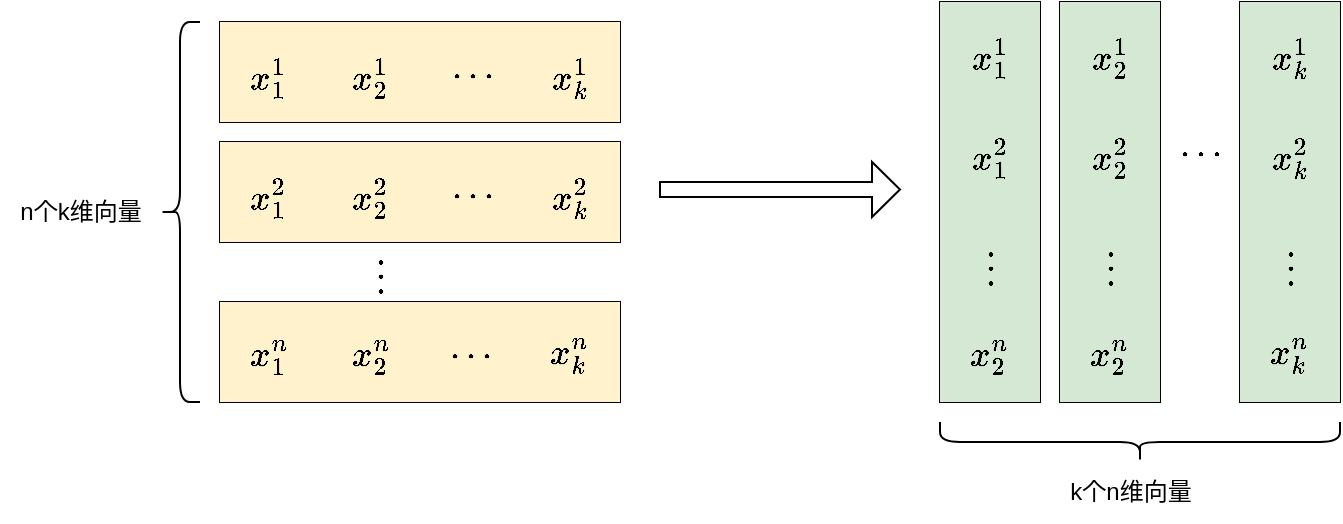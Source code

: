<mxfile version="21.1.1" type="github">
  <diagram name="第 1 页" id="FHftKpjNM8iqiLnRL3kn">
    <mxGraphModel dx="748" dy="480" grid="1" gridSize="10" guides="0" tooltips="1" connect="0" arrows="0" fold="1" page="1" pageScale="1" pageWidth="1169" pageHeight="827" math="1" shadow="0">
      <root>
        <mxCell id="0" />
        <mxCell id="1" parent="0" />
        <mxCell id="ObcbELKSdhY1IeRoL00B-3" value="" style="shape=table;startSize=0;container=1;collapsible=0;childLayout=tableLayout;fontSize=15;aspect=fixed;strokeWidth=1;fillColor=#FFF2CC;" vertex="1" parent="1">
          <mxGeometry x="160" y="160" width="200" height="50" as="geometry" />
        </mxCell>
        <mxCell id="ObcbELKSdhY1IeRoL00B-19" style="shape=tableRow;horizontal=0;startSize=0;swimlaneHead=0;swimlaneBody=0;strokeColor=inherit;top=0;left=0;bottom=0;right=0;collapsible=0;dropTarget=0;fillColor=#FFF2CC;points=[[0,0.5],[1,0.5]];portConstraint=eastwest;fontSize=15;strokeWidth=1;" vertex="1" parent="ObcbELKSdhY1IeRoL00B-3">
          <mxGeometry width="200" height="50" as="geometry" />
        </mxCell>
        <mxCell id="ObcbELKSdhY1IeRoL00B-20" value="$$x_1^1$$" style="shape=partialRectangle;html=1;whiteSpace=wrap;connectable=0;strokeColor=inherit;overflow=hidden;fillColor=#FFF2CC;top=0;left=0;bottom=0;right=0;pointerEvents=1;fontSize=15;strokeWidth=1;" vertex="1" parent="ObcbELKSdhY1IeRoL00B-19">
          <mxGeometry width="49" height="50" as="geometry">
            <mxRectangle width="49" height="50" as="alternateBounds" />
          </mxGeometry>
        </mxCell>
        <mxCell id="ObcbELKSdhY1IeRoL00B-21" value="$$x_2^1$$" style="shape=partialRectangle;html=1;whiteSpace=wrap;connectable=0;strokeColor=inherit;overflow=hidden;fillColor=#FFF2CC;top=0;left=0;bottom=0;right=0;pointerEvents=1;fontSize=15;strokeWidth=1;" vertex="1" parent="ObcbELKSdhY1IeRoL00B-19">
          <mxGeometry x="49" width="53" height="50" as="geometry">
            <mxRectangle width="53" height="50" as="alternateBounds" />
          </mxGeometry>
        </mxCell>
        <mxCell id="ObcbELKSdhY1IeRoL00B-22" value="$$\cdots$$" style="shape=partialRectangle;html=1;whiteSpace=wrap;connectable=0;strokeColor=inherit;overflow=hidden;fillColor=#FFF2CC;top=0;left=0;bottom=0;right=0;pointerEvents=1;fontSize=15;strokeWidth=1;" vertex="1" parent="ObcbELKSdhY1IeRoL00B-19">
          <mxGeometry x="102" width="49" height="50" as="geometry">
            <mxRectangle width="49" height="50" as="alternateBounds" />
          </mxGeometry>
        </mxCell>
        <mxCell id="ObcbELKSdhY1IeRoL00B-23" value="$$x_k^1$$" style="shape=partialRectangle;html=1;whiteSpace=wrap;connectable=0;strokeColor=inherit;overflow=hidden;fillColor=#FFF2CC;top=0;left=0;bottom=0;right=0;pointerEvents=1;fontSize=15;strokeWidth=1;" vertex="1" parent="ObcbELKSdhY1IeRoL00B-19">
          <mxGeometry x="151" width="49" height="50" as="geometry">
            <mxRectangle width="49" height="50" as="alternateBounds" />
          </mxGeometry>
        </mxCell>
        <mxCell id="ObcbELKSdhY1IeRoL00B-29" value="" style="shape=table;startSize=0;container=1;collapsible=0;childLayout=tableLayout;fontSize=15;aspect=fixed;strokeWidth=1;fillColor=#FFF2CC;" vertex="1" parent="1">
          <mxGeometry x="160" y="220" width="200" height="50" as="geometry" />
        </mxCell>
        <mxCell id="ObcbELKSdhY1IeRoL00B-30" style="shape=tableRow;horizontal=0;startSize=0;swimlaneHead=0;swimlaneBody=0;strokeColor=inherit;top=0;left=0;bottom=0;right=0;collapsible=0;dropTarget=0;fillColor=#FFF2CC;points=[[0,0.5],[1,0.5]];portConstraint=eastwest;fontSize=15;strokeWidth=1;" vertex="1" parent="ObcbELKSdhY1IeRoL00B-29">
          <mxGeometry width="200" height="50" as="geometry" />
        </mxCell>
        <mxCell id="ObcbELKSdhY1IeRoL00B-31" value="$$x_1^2$$" style="shape=partialRectangle;html=1;whiteSpace=wrap;connectable=0;strokeColor=inherit;overflow=hidden;fillColor=#FFF2CC;top=0;left=0;bottom=0;right=0;pointerEvents=1;fontSize=15;strokeWidth=1;" vertex="1" parent="ObcbELKSdhY1IeRoL00B-30">
          <mxGeometry width="49" height="50" as="geometry">
            <mxRectangle width="49" height="50" as="alternateBounds" />
          </mxGeometry>
        </mxCell>
        <mxCell id="ObcbELKSdhY1IeRoL00B-32" value="$$x_2^2$$" style="shape=partialRectangle;html=1;whiteSpace=wrap;connectable=0;strokeColor=inherit;overflow=hidden;fillColor=#FFF2CC;top=0;left=0;bottom=0;right=0;pointerEvents=1;fontSize=15;strokeWidth=1;" vertex="1" parent="ObcbELKSdhY1IeRoL00B-30">
          <mxGeometry x="49" width="53" height="50" as="geometry">
            <mxRectangle width="53" height="50" as="alternateBounds" />
          </mxGeometry>
        </mxCell>
        <mxCell id="ObcbELKSdhY1IeRoL00B-33" value="$$\cdots$$" style="shape=partialRectangle;html=1;whiteSpace=wrap;connectable=0;strokeColor=inherit;overflow=hidden;fillColor=#FFF2CC;top=0;left=0;bottom=0;right=0;pointerEvents=1;fontSize=15;strokeWidth=1;" vertex="1" parent="ObcbELKSdhY1IeRoL00B-30">
          <mxGeometry x="102" width="49" height="50" as="geometry">
            <mxRectangle width="49" height="50" as="alternateBounds" />
          </mxGeometry>
        </mxCell>
        <mxCell id="ObcbELKSdhY1IeRoL00B-34" value="$$x_k^2$$" style="shape=partialRectangle;html=1;whiteSpace=wrap;connectable=0;strokeColor=inherit;overflow=hidden;fillColor=#FFF2CC;top=0;left=0;bottom=0;right=0;pointerEvents=1;fontSize=15;strokeWidth=1;" vertex="1" parent="ObcbELKSdhY1IeRoL00B-30">
          <mxGeometry x="151" width="49" height="50" as="geometry">
            <mxRectangle width="49" height="50" as="alternateBounds" />
          </mxGeometry>
        </mxCell>
        <mxCell id="ObcbELKSdhY1IeRoL00B-35" value="" style="shape=table;startSize=0;container=1;collapsible=0;childLayout=tableLayout;fontSize=15;aspect=fixed;strokeWidth=1;fillColor=#FFF2CC;" vertex="1" parent="1">
          <mxGeometry x="160" y="300" width="200" height="50" as="geometry" />
        </mxCell>
        <mxCell id="ObcbELKSdhY1IeRoL00B-36" style="shape=tableRow;horizontal=0;startSize=0;swimlaneHead=0;swimlaneBody=0;strokeColor=inherit;top=0;left=0;bottom=0;right=0;collapsible=0;dropTarget=0;fillColor=#FFF2CC;points=[[0,0.5],[1,0.5]];portConstraint=eastwest;fontSize=15;strokeWidth=1;" vertex="1" parent="ObcbELKSdhY1IeRoL00B-35">
          <mxGeometry width="200" height="50" as="geometry" />
        </mxCell>
        <mxCell id="ObcbELKSdhY1IeRoL00B-37" value="$$x_1^n$$" style="shape=partialRectangle;html=1;whiteSpace=wrap;connectable=0;strokeColor=inherit;overflow=hidden;fillColor=#FFF2CC;top=0;left=0;bottom=0;right=0;pointerEvents=1;fontSize=15;strokeWidth=1;" vertex="1" parent="ObcbELKSdhY1IeRoL00B-36">
          <mxGeometry width="49" height="50" as="geometry">
            <mxRectangle width="49" height="50" as="alternateBounds" />
          </mxGeometry>
        </mxCell>
        <mxCell id="ObcbELKSdhY1IeRoL00B-38" value="$$x_2^n$$" style="shape=partialRectangle;html=1;whiteSpace=wrap;connectable=0;strokeColor=inherit;overflow=hidden;fillColor=#FFF2CC;top=0;left=0;bottom=0;right=0;pointerEvents=1;fontSize=15;strokeWidth=1;" vertex="1" parent="ObcbELKSdhY1IeRoL00B-36">
          <mxGeometry x="49" width="53" height="50" as="geometry">
            <mxRectangle width="53" height="50" as="alternateBounds" />
          </mxGeometry>
        </mxCell>
        <mxCell id="ObcbELKSdhY1IeRoL00B-39" value="$$\cdots$$" style="shape=partialRectangle;html=1;whiteSpace=wrap;connectable=0;strokeColor=inherit;overflow=hidden;fillColor=#FFF2CC;top=0;left=0;bottom=0;right=0;pointerEvents=1;fontSize=15;strokeWidth=1;" vertex="1" parent="ObcbELKSdhY1IeRoL00B-36">
          <mxGeometry x="102" width="48" height="50" as="geometry">
            <mxRectangle width="48" height="50" as="alternateBounds" />
          </mxGeometry>
        </mxCell>
        <mxCell id="ObcbELKSdhY1IeRoL00B-40" value="$$x_k^n$$" style="shape=partialRectangle;html=1;whiteSpace=wrap;connectable=0;strokeColor=inherit;overflow=hidden;fillColor=#FFF2CC;top=0;left=0;bottom=0;right=0;pointerEvents=1;fontSize=15;strokeWidth=1;" vertex="1" parent="ObcbELKSdhY1IeRoL00B-36">
          <mxGeometry x="150" width="50" height="50" as="geometry">
            <mxRectangle width="50" height="50" as="alternateBounds" />
          </mxGeometry>
        </mxCell>
        <mxCell id="ObcbELKSdhY1IeRoL00B-41" value="$$\vdots$$" style="text;html=1;align=center;verticalAlign=middle;resizable=0;points=[];autosize=1;strokeColor=none;fillColor=none;strokeWidth=1;fontSize=15;" vertex="1" parent="1">
          <mxGeometry x="190" y="270" width="100" height="30" as="geometry" />
        </mxCell>
        <mxCell id="ObcbELKSdhY1IeRoL00B-48" value="" style="shape=curlyBracket;whiteSpace=wrap;html=1;rounded=1;labelPosition=left;verticalLabelPosition=middle;align=right;verticalAlign=middle;size=0.5;" vertex="1" parent="1">
          <mxGeometry x="130" y="160" width="20" height="190" as="geometry" />
        </mxCell>
        <mxCell id="ObcbELKSdhY1IeRoL00B-49" value="n个k维向量" style="text;html=1;align=center;verticalAlign=middle;resizable=0;points=[];autosize=1;strokeColor=none;fillColor=none;" vertex="1" parent="1">
          <mxGeometry x="50" y="240" width="80" height="30" as="geometry" />
        </mxCell>
        <mxCell id="ObcbELKSdhY1IeRoL00B-92" value="$$\cdots $$" style="text;align=center;verticalAlign=middle;resizable=0;points=[];autosize=1;strokeColor=none;fillColor=none;strokeWidth=1;swimlaneLine=1;labelBorderColor=none;html=1;labelBackgroundColor=none;noLabel=0;connectable=0;allowArrows=0;labelPadding=0;strokeOpacity=100;fontSize=15;" vertex="1" parent="1">
          <mxGeometry x="600" y="210" width="100" height="30" as="geometry" />
        </mxCell>
        <mxCell id="ObcbELKSdhY1IeRoL00B-94" value="" style="shape=curlyBracket;whiteSpace=wrap;html=1;rounded=1;labelPosition=left;verticalLabelPosition=middle;align=right;verticalAlign=middle;direction=north;strokeWidth=1;" vertex="1" parent="1">
          <mxGeometry x="520" y="360" width="200" height="20" as="geometry" />
        </mxCell>
        <mxCell id="ObcbELKSdhY1IeRoL00B-95" value="k个n维向量" style="text;html=1;align=center;verticalAlign=middle;resizable=0;points=[];autosize=1;strokeColor=none;fillColor=none;" vertex="1" parent="1">
          <mxGeometry x="575" y="380" width="80" height="30" as="geometry" />
        </mxCell>
        <mxCell id="ObcbELKSdhY1IeRoL00B-99" value="" style="html=1;shadow=0;dashed=0;align=center;verticalAlign=middle;shape=mxgraph.arrows2.arrow;dy=0.73;dx=14;notch=0;strokeWidth=1;" vertex="1" parent="1">
          <mxGeometry x="380" y="230" width="120" height="27.5" as="geometry" />
        </mxCell>
        <mxCell id="ObcbELKSdhY1IeRoL00B-101" value="" style="shape=table;startSize=0;container=1;collapsible=0;childLayout=tableLayout;rowLines=0;fillColor=#D5E8D4;fontSize=15;" vertex="1" parent="1">
          <mxGeometry x="520" y="150" width="50" height="200" as="geometry" />
        </mxCell>
        <mxCell id="ObcbELKSdhY1IeRoL00B-102" value="" style="shape=tableRow;horizontal=0;startSize=0;swimlaneHead=0;swimlaneBody=0;strokeColor=inherit;top=0;left=0;bottom=0;right=0;collapsible=0;dropTarget=0;fillColor=#D5E8D4;points=[[0,0.5],[1,0.5]];portConstraint=eastwest;fontSize=15;" vertex="1" parent="ObcbELKSdhY1IeRoL00B-101">
          <mxGeometry width="50" height="50" as="geometry" />
        </mxCell>
        <mxCell id="ObcbELKSdhY1IeRoL00B-103" value="$$x_1^1$$" style="shape=partialRectangle;html=1;whiteSpace=wrap;connectable=0;strokeColor=inherit;overflow=hidden;fillColor=#D5E8D4;top=0;left=0;bottom=0;right=0;pointerEvents=1;noLabel=0;fontSize=15;" vertex="1" parent="ObcbELKSdhY1IeRoL00B-102">
          <mxGeometry width="50" height="50" as="geometry">
            <mxRectangle width="50" height="50" as="alternateBounds" />
          </mxGeometry>
        </mxCell>
        <mxCell id="ObcbELKSdhY1IeRoL00B-104" value="" style="shape=tableRow;horizontal=0;startSize=0;swimlaneHead=0;swimlaneBody=0;strokeColor=inherit;top=0;left=0;bottom=0;right=0;collapsible=0;dropTarget=0;fillColor=#D5E8D4;points=[[0,0.5],[1,0.5]];portConstraint=eastwest;fontSize=15;" vertex="1" parent="ObcbELKSdhY1IeRoL00B-101">
          <mxGeometry y="50" width="50" height="50" as="geometry" />
        </mxCell>
        <mxCell id="ObcbELKSdhY1IeRoL00B-105" value="$$x_1^2$$" style="shape=partialRectangle;html=1;whiteSpace=wrap;connectable=0;strokeColor=inherit;overflow=hidden;fillColor=#D5E8D4;top=0;left=0;bottom=0;right=0;pointerEvents=1;fontSize=15;" vertex="1" parent="ObcbELKSdhY1IeRoL00B-104">
          <mxGeometry width="50" height="50" as="geometry">
            <mxRectangle width="50" height="50" as="alternateBounds" />
          </mxGeometry>
        </mxCell>
        <mxCell id="ObcbELKSdhY1IeRoL00B-106" value="" style="shape=tableRow;horizontal=0;startSize=0;swimlaneHead=0;swimlaneBody=0;strokeColor=inherit;top=0;left=0;bottom=0;right=0;collapsible=0;dropTarget=0;fillColor=#D5E8D4;points=[[0,0.5],[1,0.5]];portConstraint=eastwest;fontSize=15;" vertex="1" parent="ObcbELKSdhY1IeRoL00B-101">
          <mxGeometry y="100" width="50" height="50" as="geometry" />
        </mxCell>
        <mxCell id="ObcbELKSdhY1IeRoL00B-107" value="$$\vdots$$" style="shape=partialRectangle;html=1;whiteSpace=wrap;connectable=0;strokeColor=inherit;overflow=hidden;fillColor=#D5E8D4;top=0;left=0;bottom=0;right=0;pointerEvents=1;fontSize=15;" vertex="1" parent="ObcbELKSdhY1IeRoL00B-106">
          <mxGeometry width="50" height="50" as="geometry">
            <mxRectangle width="50" height="50" as="alternateBounds" />
          </mxGeometry>
        </mxCell>
        <mxCell id="ObcbELKSdhY1IeRoL00B-108" value="" style="shape=tableRow;horizontal=0;startSize=0;swimlaneHead=0;swimlaneBody=0;strokeColor=inherit;top=0;left=0;bottom=0;right=0;collapsible=0;dropTarget=0;fillColor=#D5E8D4;points=[[0,0.5],[1,0.5]];portConstraint=eastwest;fontSize=15;" vertex="1" parent="ObcbELKSdhY1IeRoL00B-101">
          <mxGeometry y="150" width="50" height="50" as="geometry" />
        </mxCell>
        <mxCell id="ObcbELKSdhY1IeRoL00B-109" value="$$x_2^n$$" style="shape=partialRectangle;html=1;whiteSpace=wrap;connectable=0;strokeColor=inherit;overflow=hidden;fillColor=#D5E8D4;top=0;left=0;bottom=0;right=0;pointerEvents=1;fontSize=15;" vertex="1" parent="ObcbELKSdhY1IeRoL00B-108">
          <mxGeometry width="50" height="50" as="geometry">
            <mxRectangle width="50" height="50" as="alternateBounds" />
          </mxGeometry>
        </mxCell>
        <mxCell id="ObcbELKSdhY1IeRoL00B-110" value="" style="shape=table;startSize=0;container=1;collapsible=0;childLayout=tableLayout;rowLines=0;fillColor=#D5E8D4;fontSize=15;" vertex="1" parent="1">
          <mxGeometry x="580" y="150" width="50" height="200" as="geometry" />
        </mxCell>
        <mxCell id="ObcbELKSdhY1IeRoL00B-111" value="" style="shape=tableRow;horizontal=0;startSize=0;swimlaneHead=0;swimlaneBody=0;strokeColor=inherit;top=0;left=0;bottom=0;right=0;collapsible=0;dropTarget=0;fillColor=#D5E8D4;points=[[0,0.5],[1,0.5]];portConstraint=eastwest;fontSize=15;" vertex="1" parent="ObcbELKSdhY1IeRoL00B-110">
          <mxGeometry width="50" height="50" as="geometry" />
        </mxCell>
        <mxCell id="ObcbELKSdhY1IeRoL00B-112" value="$$x_2^1$$" style="shape=partialRectangle;html=1;whiteSpace=wrap;connectable=0;strokeColor=inherit;overflow=hidden;fillColor=#D5E8D4;top=0;left=0;bottom=0;right=0;pointerEvents=1;noLabel=0;fontSize=15;" vertex="1" parent="ObcbELKSdhY1IeRoL00B-111">
          <mxGeometry width="50" height="50" as="geometry">
            <mxRectangle width="50" height="50" as="alternateBounds" />
          </mxGeometry>
        </mxCell>
        <mxCell id="ObcbELKSdhY1IeRoL00B-113" value="" style="shape=tableRow;horizontal=0;startSize=0;swimlaneHead=0;swimlaneBody=0;strokeColor=inherit;top=0;left=0;bottom=0;right=0;collapsible=0;dropTarget=0;fillColor=#D5E8D4;points=[[0,0.5],[1,0.5]];portConstraint=eastwest;fontSize=15;" vertex="1" parent="ObcbELKSdhY1IeRoL00B-110">
          <mxGeometry y="50" width="50" height="50" as="geometry" />
        </mxCell>
        <mxCell id="ObcbELKSdhY1IeRoL00B-114" value="$$x_2^2$$" style="shape=partialRectangle;html=1;whiteSpace=wrap;connectable=0;strokeColor=inherit;overflow=hidden;fillColor=#D5E8D4;top=0;left=0;bottom=0;right=0;pointerEvents=1;fontSize=15;" vertex="1" parent="ObcbELKSdhY1IeRoL00B-113">
          <mxGeometry width="50" height="50" as="geometry">
            <mxRectangle width="50" height="50" as="alternateBounds" />
          </mxGeometry>
        </mxCell>
        <mxCell id="ObcbELKSdhY1IeRoL00B-115" value="" style="shape=tableRow;horizontal=0;startSize=0;swimlaneHead=0;swimlaneBody=0;strokeColor=inherit;top=0;left=0;bottom=0;right=0;collapsible=0;dropTarget=0;fillColor=#D5E8D4;points=[[0,0.5],[1,0.5]];portConstraint=eastwest;fontSize=15;" vertex="1" parent="ObcbELKSdhY1IeRoL00B-110">
          <mxGeometry y="100" width="50" height="50" as="geometry" />
        </mxCell>
        <mxCell id="ObcbELKSdhY1IeRoL00B-116" value="$$\vdots$$" style="shape=partialRectangle;html=1;whiteSpace=wrap;connectable=0;strokeColor=inherit;overflow=hidden;fillColor=#D5E8D4;top=0;left=0;bottom=0;right=0;pointerEvents=1;fontSize=15;" vertex="1" parent="ObcbELKSdhY1IeRoL00B-115">
          <mxGeometry width="50" height="50" as="geometry">
            <mxRectangle width="50" height="50" as="alternateBounds" />
          </mxGeometry>
        </mxCell>
        <mxCell id="ObcbELKSdhY1IeRoL00B-117" value="" style="shape=tableRow;horizontal=0;startSize=0;swimlaneHead=0;swimlaneBody=0;strokeColor=inherit;top=0;left=0;bottom=0;right=0;collapsible=0;dropTarget=0;fillColor=#D5E8D4;points=[[0,0.5],[1,0.5]];portConstraint=eastwest;fontSize=15;" vertex="1" parent="ObcbELKSdhY1IeRoL00B-110">
          <mxGeometry y="150" width="50" height="50" as="geometry" />
        </mxCell>
        <mxCell id="ObcbELKSdhY1IeRoL00B-118" value="$$x_2^n$$" style="shape=partialRectangle;html=1;whiteSpace=wrap;connectable=0;strokeColor=inherit;overflow=hidden;fillColor=#D5E8D4;top=0;left=0;bottom=0;right=0;pointerEvents=1;fontSize=15;" vertex="1" parent="ObcbELKSdhY1IeRoL00B-117">
          <mxGeometry width="50" height="50" as="geometry">
            <mxRectangle width="50" height="50" as="alternateBounds" />
          </mxGeometry>
        </mxCell>
        <mxCell id="ObcbELKSdhY1IeRoL00B-119" value="" style="shape=table;startSize=0;container=1;collapsible=0;childLayout=tableLayout;rowLines=0;fillColor=#D5E8D4;fontSize=15;" vertex="1" parent="1">
          <mxGeometry x="670" y="150" width="50" height="200" as="geometry" />
        </mxCell>
        <mxCell id="ObcbELKSdhY1IeRoL00B-120" value="" style="shape=tableRow;horizontal=0;startSize=0;swimlaneHead=0;swimlaneBody=0;strokeColor=inherit;top=0;left=0;bottom=0;right=0;collapsible=0;dropTarget=0;fillColor=#D5E8D4;points=[[0,0.5],[1,0.5]];portConstraint=eastwest;fontSize=15;" vertex="1" parent="ObcbELKSdhY1IeRoL00B-119">
          <mxGeometry width="50" height="50" as="geometry" />
        </mxCell>
        <mxCell id="ObcbELKSdhY1IeRoL00B-121" value="$$x_k^1$$" style="shape=partialRectangle;html=1;whiteSpace=wrap;connectable=0;strokeColor=inherit;overflow=hidden;fillColor=#D5E8D4;top=0;left=0;bottom=0;right=0;pointerEvents=1;noLabel=0;fontSize=15;" vertex="1" parent="ObcbELKSdhY1IeRoL00B-120">
          <mxGeometry width="50" height="50" as="geometry">
            <mxRectangle width="50" height="50" as="alternateBounds" />
          </mxGeometry>
        </mxCell>
        <mxCell id="ObcbELKSdhY1IeRoL00B-122" value="" style="shape=tableRow;horizontal=0;startSize=0;swimlaneHead=0;swimlaneBody=0;strokeColor=inherit;top=0;left=0;bottom=0;right=0;collapsible=0;dropTarget=0;fillColor=#D5E8D4;points=[[0,0.5],[1,0.5]];portConstraint=eastwest;fontSize=15;" vertex="1" parent="ObcbELKSdhY1IeRoL00B-119">
          <mxGeometry y="50" width="50" height="50" as="geometry" />
        </mxCell>
        <mxCell id="ObcbELKSdhY1IeRoL00B-123" value="$$x_k^2$$" style="shape=partialRectangle;html=1;whiteSpace=wrap;connectable=0;strokeColor=inherit;overflow=hidden;fillColor=#D5E8D4;top=0;left=0;bottom=0;right=0;pointerEvents=1;fontSize=15;" vertex="1" parent="ObcbELKSdhY1IeRoL00B-122">
          <mxGeometry width="50" height="50" as="geometry">
            <mxRectangle width="50" height="50" as="alternateBounds" />
          </mxGeometry>
        </mxCell>
        <mxCell id="ObcbELKSdhY1IeRoL00B-124" value="" style="shape=tableRow;horizontal=0;startSize=0;swimlaneHead=0;swimlaneBody=0;strokeColor=inherit;top=0;left=0;bottom=0;right=0;collapsible=0;dropTarget=0;fillColor=#D5E8D4;points=[[0,0.5],[1,0.5]];portConstraint=eastwest;fontSize=15;" vertex="1" parent="ObcbELKSdhY1IeRoL00B-119">
          <mxGeometry y="100" width="50" height="50" as="geometry" />
        </mxCell>
        <mxCell id="ObcbELKSdhY1IeRoL00B-125" value="$$\vdots$$" style="shape=partialRectangle;html=1;whiteSpace=wrap;connectable=0;strokeColor=inherit;overflow=hidden;fillColor=#D5E8D4;top=0;left=0;bottom=0;right=0;pointerEvents=1;fontSize=15;" vertex="1" parent="ObcbELKSdhY1IeRoL00B-124">
          <mxGeometry width="50" height="50" as="geometry">
            <mxRectangle width="50" height="50" as="alternateBounds" />
          </mxGeometry>
        </mxCell>
        <mxCell id="ObcbELKSdhY1IeRoL00B-126" value="" style="shape=tableRow;horizontal=0;startSize=0;swimlaneHead=0;swimlaneBody=0;strokeColor=inherit;top=0;left=0;bottom=0;right=0;collapsible=0;dropTarget=0;fillColor=#D5E8D4;points=[[0,0.5],[1,0.5]];portConstraint=eastwest;fontSize=15;" vertex="1" parent="ObcbELKSdhY1IeRoL00B-119">
          <mxGeometry y="150" width="50" height="50" as="geometry" />
        </mxCell>
        <mxCell id="ObcbELKSdhY1IeRoL00B-127" value="$$x_k^n$$" style="shape=partialRectangle;html=1;whiteSpace=wrap;connectable=0;strokeColor=inherit;overflow=hidden;fillColor=#D5E8D4;top=0;left=0;bottom=0;right=0;pointerEvents=1;fontSize=15;" vertex="1" parent="ObcbELKSdhY1IeRoL00B-126">
          <mxGeometry width="50" height="50" as="geometry">
            <mxRectangle width="50" height="50" as="alternateBounds" />
          </mxGeometry>
        </mxCell>
      </root>
    </mxGraphModel>
  </diagram>
</mxfile>
